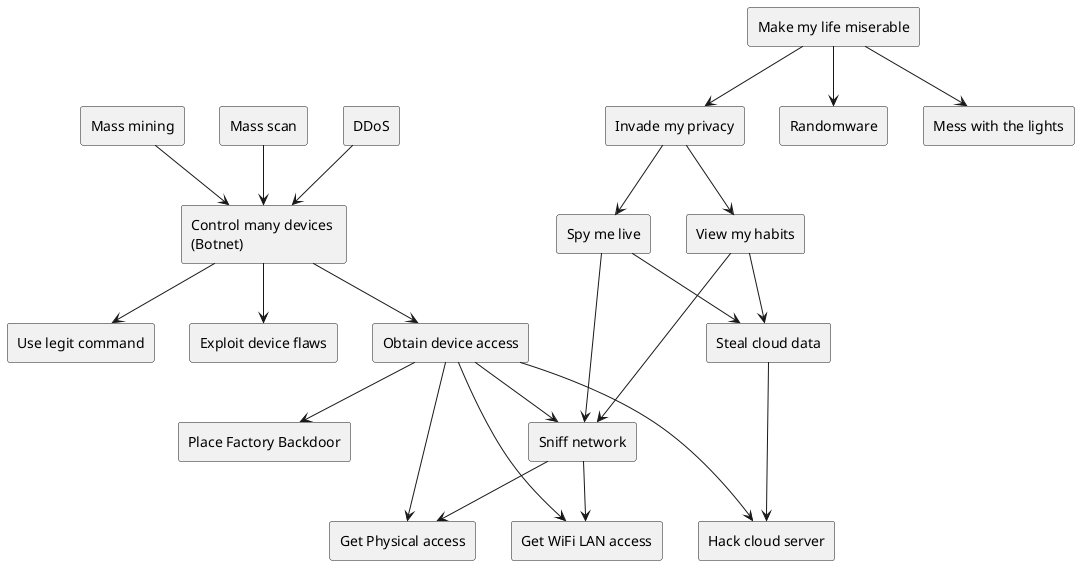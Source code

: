 @startuml
skinparam monochrome true

agent "Mass mining" as mine
agent "Mass scan" as scan
agent "DDoS" as ddos
agent "Control many devices \n(Botnet)" as botnet
mine --> botnet
scan --> botnet
ddos --> botnet

agent "Use legit command" as legitcmd
agent "Exploit device flaws" as flaws
agent "Obtain device access" as access
botnet --> legitcmd
botnet --> flaws
botnet --> access

agent "Get WiFi LAN access" as wifi
agent "Get Physical access" as phys
agent "Place Factory Backdoor" as factory
agent "Hack cloud server" as cloud
access --> wifi
access --> phys
access --> factory
access --> cloud

agent "Make my life miserable" as life
agent "Randomware" as ransomware
agent "Invade my privacy" as privacy
agent "Mess with the lights" as mess

life --> ransomware
life --> privacy
life --> mess

agent "View my habits" as habits
agent "Spy me live" as spy
privacy --> habits
privacy --> spy

agent "Steal cloud data" as data
habits --> data
spy --> data
data ---> cloud

agent "Sniff network" as sniff
habits ---> sniff
spy ---> sniff
access --> sniff
sniff --> wifi
sniff --> phys

@enduml